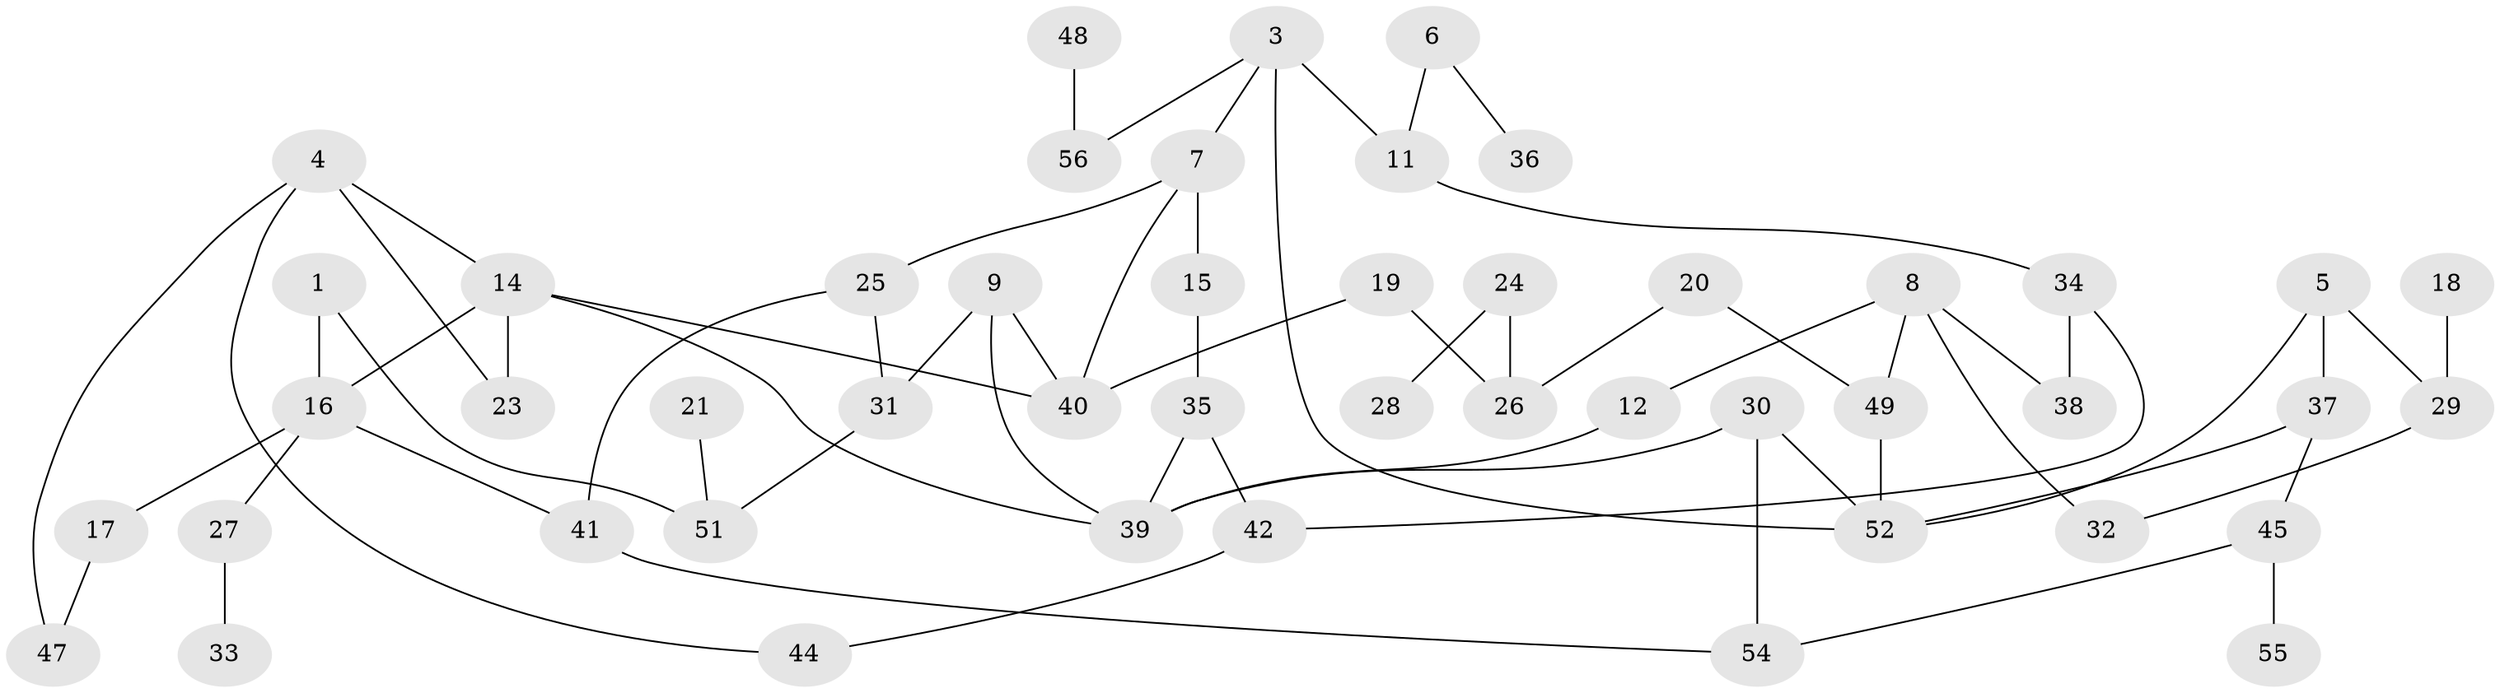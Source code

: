 // original degree distribution, {2: 0.3783783783783784, 1: 0.24324324324324326, 3: 0.2072072072072072, 0: 0.05405405405405406, 6: 0.009009009009009009, 5: 0.036036036036036036, 4: 0.07207207207207207}
// Generated by graph-tools (version 1.1) at 2025/00/03/09/25 03:00:53]
// undirected, 48 vertices, 64 edges
graph export_dot {
graph [start="1"]
  node [color=gray90,style=filled];
  1;
  3;
  4;
  5;
  6;
  7;
  8;
  9;
  11;
  12;
  14;
  15;
  16;
  17;
  18;
  19;
  20;
  21;
  23;
  24;
  25;
  26;
  27;
  28;
  29;
  30;
  31;
  32;
  33;
  34;
  35;
  36;
  37;
  38;
  39;
  40;
  41;
  42;
  44;
  45;
  47;
  48;
  49;
  51;
  52;
  54;
  55;
  56;
  1 -- 16 [weight=1.0];
  1 -- 51 [weight=1.0];
  3 -- 7 [weight=1.0];
  3 -- 11 [weight=1.0];
  3 -- 52 [weight=1.0];
  3 -- 56 [weight=1.0];
  4 -- 14 [weight=1.0];
  4 -- 23 [weight=1.0];
  4 -- 44 [weight=1.0];
  4 -- 47 [weight=1.0];
  5 -- 29 [weight=1.0];
  5 -- 37 [weight=1.0];
  5 -- 52 [weight=1.0];
  6 -- 11 [weight=1.0];
  6 -- 36 [weight=1.0];
  7 -- 15 [weight=1.0];
  7 -- 25 [weight=1.0];
  7 -- 40 [weight=1.0];
  8 -- 12 [weight=1.0];
  8 -- 32 [weight=1.0];
  8 -- 38 [weight=1.0];
  8 -- 49 [weight=1.0];
  9 -- 31 [weight=1.0];
  9 -- 39 [weight=1.0];
  9 -- 40 [weight=1.0];
  11 -- 34 [weight=1.0];
  12 -- 39 [weight=1.0];
  14 -- 16 [weight=1.0];
  14 -- 23 [weight=1.0];
  14 -- 39 [weight=1.0];
  14 -- 40 [weight=1.0];
  15 -- 35 [weight=1.0];
  16 -- 17 [weight=1.0];
  16 -- 27 [weight=1.0];
  16 -- 41 [weight=1.0];
  17 -- 47 [weight=1.0];
  18 -- 29 [weight=1.0];
  19 -- 26 [weight=1.0];
  19 -- 40 [weight=1.0];
  20 -- 26 [weight=1.0];
  20 -- 49 [weight=1.0];
  21 -- 51 [weight=1.0];
  24 -- 26 [weight=1.0];
  24 -- 28 [weight=1.0];
  25 -- 31 [weight=1.0];
  25 -- 41 [weight=1.0];
  27 -- 33 [weight=1.0];
  29 -- 32 [weight=1.0];
  30 -- 39 [weight=1.0];
  30 -- 52 [weight=1.0];
  30 -- 54 [weight=1.0];
  31 -- 51 [weight=1.0];
  34 -- 38 [weight=1.0];
  34 -- 42 [weight=1.0];
  35 -- 39 [weight=1.0];
  35 -- 42 [weight=1.0];
  37 -- 45 [weight=1.0];
  37 -- 52 [weight=1.0];
  41 -- 54 [weight=1.0];
  42 -- 44 [weight=1.0];
  45 -- 54 [weight=1.0];
  45 -- 55 [weight=1.0];
  48 -- 56 [weight=1.0];
  49 -- 52 [weight=1.0];
}
